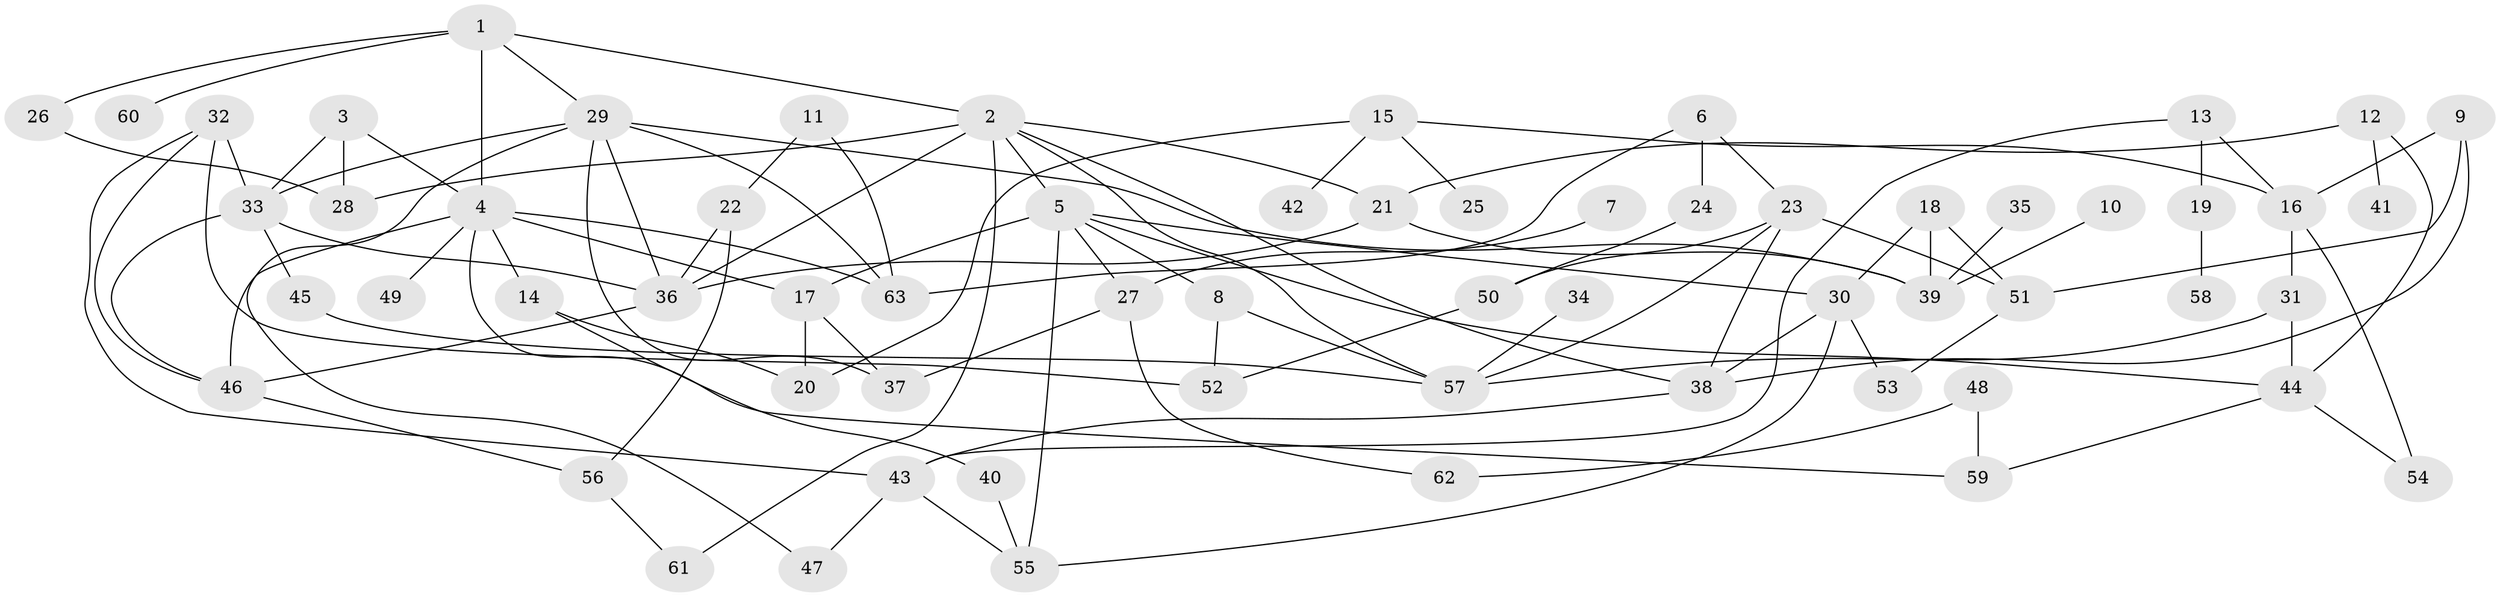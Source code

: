 // original degree distribution, {7: 0.016, 5: 0.096, 4: 0.136, 3: 0.232, 6: 0.032, 2: 0.24, 1: 0.248}
// Generated by graph-tools (version 1.1) at 2025/01/03/09/25 03:01:00]
// undirected, 63 vertices, 105 edges
graph export_dot {
graph [start="1"]
  node [color=gray90,style=filled];
  1;
  2;
  3;
  4;
  5;
  6;
  7;
  8;
  9;
  10;
  11;
  12;
  13;
  14;
  15;
  16;
  17;
  18;
  19;
  20;
  21;
  22;
  23;
  24;
  25;
  26;
  27;
  28;
  29;
  30;
  31;
  32;
  33;
  34;
  35;
  36;
  37;
  38;
  39;
  40;
  41;
  42;
  43;
  44;
  45;
  46;
  47;
  48;
  49;
  50;
  51;
  52;
  53;
  54;
  55;
  56;
  57;
  58;
  59;
  60;
  61;
  62;
  63;
  1 -- 2 [weight=1.0];
  1 -- 4 [weight=1.0];
  1 -- 26 [weight=1.0];
  1 -- 29 [weight=1.0];
  1 -- 60 [weight=1.0];
  2 -- 5 [weight=1.0];
  2 -- 21 [weight=1.0];
  2 -- 28 [weight=1.0];
  2 -- 36 [weight=2.0];
  2 -- 38 [weight=1.0];
  2 -- 57 [weight=1.0];
  2 -- 61 [weight=1.0];
  3 -- 4 [weight=1.0];
  3 -- 28 [weight=1.0];
  3 -- 33 [weight=1.0];
  4 -- 14 [weight=1.0];
  4 -- 17 [weight=1.0];
  4 -- 46 [weight=1.0];
  4 -- 49 [weight=1.0];
  4 -- 59 [weight=1.0];
  4 -- 63 [weight=1.0];
  5 -- 8 [weight=1.0];
  5 -- 17 [weight=1.0];
  5 -- 27 [weight=1.0];
  5 -- 30 [weight=1.0];
  5 -- 44 [weight=1.0];
  5 -- 55 [weight=1.0];
  6 -- 23 [weight=1.0];
  6 -- 24 [weight=1.0];
  6 -- 63 [weight=1.0];
  7 -- 27 [weight=1.0];
  8 -- 52 [weight=1.0];
  8 -- 57 [weight=1.0];
  9 -- 16 [weight=1.0];
  9 -- 38 [weight=1.0];
  9 -- 51 [weight=1.0];
  10 -- 39 [weight=1.0];
  11 -- 22 [weight=1.0];
  11 -- 63 [weight=1.0];
  12 -- 21 [weight=1.0];
  12 -- 41 [weight=1.0];
  12 -- 44 [weight=1.0];
  13 -- 16 [weight=1.0];
  13 -- 19 [weight=1.0];
  13 -- 43 [weight=1.0];
  14 -- 20 [weight=1.0];
  14 -- 40 [weight=1.0];
  15 -- 16 [weight=1.0];
  15 -- 20 [weight=1.0];
  15 -- 25 [weight=1.0];
  15 -- 42 [weight=1.0];
  16 -- 31 [weight=1.0];
  16 -- 54 [weight=1.0];
  17 -- 20 [weight=2.0];
  17 -- 37 [weight=1.0];
  18 -- 30 [weight=1.0];
  18 -- 39 [weight=1.0];
  18 -- 51 [weight=1.0];
  19 -- 58 [weight=1.0];
  21 -- 36 [weight=1.0];
  21 -- 39 [weight=1.0];
  22 -- 36 [weight=1.0];
  22 -- 56 [weight=1.0];
  23 -- 38 [weight=1.0];
  23 -- 50 [weight=1.0];
  23 -- 51 [weight=1.0];
  23 -- 57 [weight=1.0];
  24 -- 50 [weight=1.0];
  26 -- 28 [weight=1.0];
  27 -- 37 [weight=1.0];
  27 -- 62 [weight=1.0];
  29 -- 33 [weight=1.0];
  29 -- 36 [weight=1.0];
  29 -- 37 [weight=1.0];
  29 -- 39 [weight=1.0];
  29 -- 47 [weight=1.0];
  29 -- 63 [weight=1.0];
  30 -- 38 [weight=1.0];
  30 -- 53 [weight=1.0];
  30 -- 55 [weight=1.0];
  31 -- 44 [weight=1.0];
  31 -- 57 [weight=1.0];
  32 -- 33 [weight=1.0];
  32 -- 43 [weight=1.0];
  32 -- 46 [weight=1.0];
  32 -- 52 [weight=2.0];
  33 -- 36 [weight=2.0];
  33 -- 45 [weight=1.0];
  33 -- 46 [weight=1.0];
  34 -- 57 [weight=1.0];
  35 -- 39 [weight=1.0];
  36 -- 46 [weight=1.0];
  38 -- 43 [weight=1.0];
  40 -- 55 [weight=1.0];
  43 -- 47 [weight=1.0];
  43 -- 55 [weight=1.0];
  44 -- 54 [weight=1.0];
  44 -- 59 [weight=1.0];
  45 -- 57 [weight=1.0];
  46 -- 56 [weight=1.0];
  48 -- 59 [weight=1.0];
  48 -- 62 [weight=1.0];
  50 -- 52 [weight=1.0];
  51 -- 53 [weight=1.0];
  56 -- 61 [weight=1.0];
}
